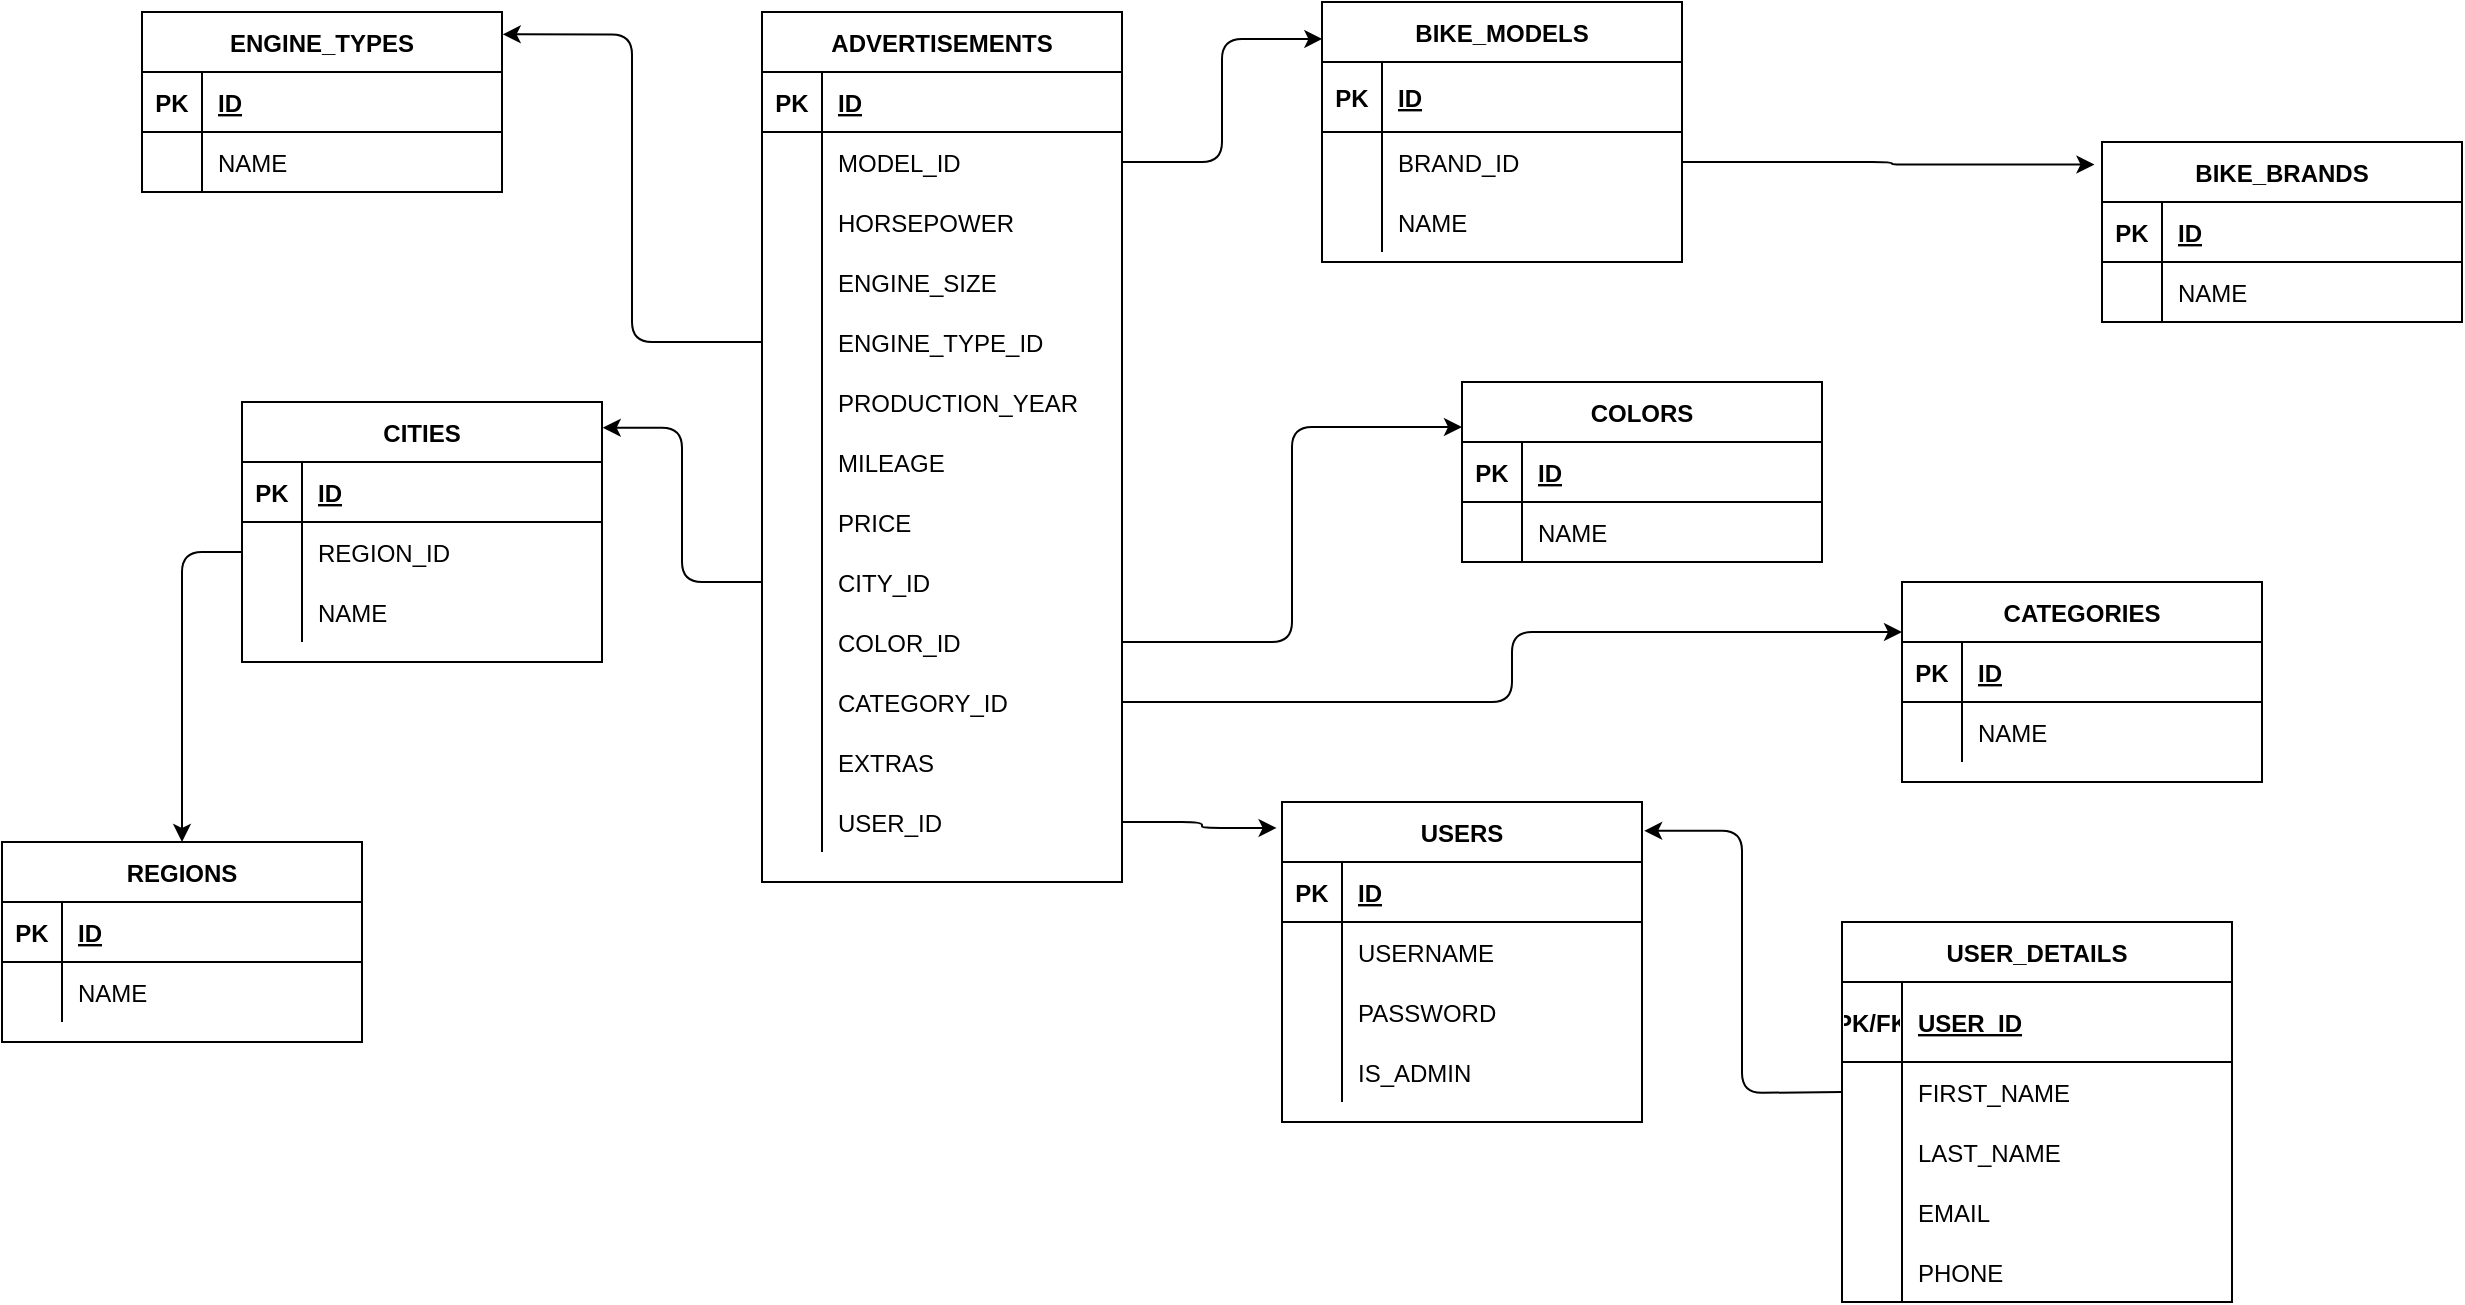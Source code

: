 <mxfile version="14.4.9" type="device"><diagram id="R2lEEEUBdFMjLlhIrx00" name="Page-1"><mxGraphModel dx="1730" dy="818" grid="1" gridSize="10" guides="1" tooltips="1" connect="1" arrows="1" fold="1" page="1" pageScale="1" pageWidth="3300" pageHeight="4681" math="0" shadow="0" extFonts="Permanent Marker^https://fonts.googleapis.com/css?family=Permanent+Marker"><root><mxCell id="0"/><mxCell id="1" parent="0"/><mxCell id="tnwWANoNceY99Hcf-Jif-1" value="USER_DETAILS" style="shape=table;startSize=30;container=1;collapsible=1;childLayout=tableLayout;fixedRows=1;rowLines=0;fontStyle=1;align=center;resizeLast=1;" vertex="1" parent="1"><mxGeometry x="1330" y="580" width="195" height="190" as="geometry"><mxRectangle x="310" y="150" width="70" height="30" as="alternateBounds"/></mxGeometry></mxCell><mxCell id="tnwWANoNceY99Hcf-Jif-2" value="" style="shape=partialRectangle;collapsible=0;dropTarget=0;pointerEvents=0;fillColor=none;top=0;left=0;bottom=1;right=0;points=[[0,0.5],[1,0.5]];portConstraint=eastwest;" vertex="1" parent="tnwWANoNceY99Hcf-Jif-1"><mxGeometry y="30" width="195" height="40" as="geometry"/></mxCell><mxCell id="tnwWANoNceY99Hcf-Jif-3" value="PK/FK" style="shape=partialRectangle;connectable=0;fillColor=none;top=0;left=0;bottom=0;right=0;fontStyle=1;overflow=hidden;" vertex="1" parent="tnwWANoNceY99Hcf-Jif-2"><mxGeometry width="30" height="40" as="geometry"/></mxCell><mxCell id="tnwWANoNceY99Hcf-Jif-4" value="USER_ID" style="shape=partialRectangle;connectable=0;fillColor=none;top=0;left=0;bottom=0;right=0;align=left;spacingLeft=6;fontStyle=5;overflow=hidden;" vertex="1" parent="tnwWANoNceY99Hcf-Jif-2"><mxGeometry x="30" width="165" height="40" as="geometry"/></mxCell><mxCell id="tnwWANoNceY99Hcf-Jif-27" value="" style="shape=partialRectangle;collapsible=0;dropTarget=0;pointerEvents=0;fillColor=none;top=0;left=0;bottom=0;right=0;points=[[0,0.5],[1,0.5]];portConstraint=eastwest;" vertex="1" parent="tnwWANoNceY99Hcf-Jif-1"><mxGeometry y="70" width="195" height="30" as="geometry"/></mxCell><mxCell id="tnwWANoNceY99Hcf-Jif-28" value="" style="shape=partialRectangle;connectable=0;fillColor=none;top=0;left=0;bottom=0;right=0;editable=1;overflow=hidden;" vertex="1" parent="tnwWANoNceY99Hcf-Jif-27"><mxGeometry width="30" height="30" as="geometry"/></mxCell><mxCell id="tnwWANoNceY99Hcf-Jif-29" value="FIRST_NAME" style="shape=partialRectangle;connectable=0;fillColor=none;top=0;left=0;bottom=0;right=0;align=left;spacingLeft=6;overflow=hidden;" vertex="1" parent="tnwWANoNceY99Hcf-Jif-27"><mxGeometry x="30" width="165" height="30" as="geometry"/></mxCell><mxCell id="tnwWANoNceY99Hcf-Jif-11" value="" style="shape=partialRectangle;collapsible=0;dropTarget=0;pointerEvents=0;fillColor=none;top=0;left=0;bottom=0;right=0;points=[[0,0.5],[1,0.5]];portConstraint=eastwest;" vertex="1" parent="tnwWANoNceY99Hcf-Jif-1"><mxGeometry y="100" width="195" height="30" as="geometry"/></mxCell><mxCell id="tnwWANoNceY99Hcf-Jif-12" value="" style="shape=partialRectangle;connectable=0;fillColor=none;top=0;left=0;bottom=0;right=0;editable=1;overflow=hidden;" vertex="1" parent="tnwWANoNceY99Hcf-Jif-11"><mxGeometry width="30" height="30" as="geometry"/></mxCell><mxCell id="tnwWANoNceY99Hcf-Jif-13" value="LAST_NAME" style="shape=partialRectangle;connectable=0;fillColor=none;top=0;left=0;bottom=0;right=0;align=left;spacingLeft=6;overflow=hidden;" vertex="1" parent="tnwWANoNceY99Hcf-Jif-11"><mxGeometry x="30" width="165" height="30" as="geometry"/></mxCell><mxCell id="tnwWANoNceY99Hcf-Jif-177" value="" style="shape=partialRectangle;collapsible=0;dropTarget=0;pointerEvents=0;fillColor=none;top=0;left=0;bottom=0;right=0;points=[[0,0.5],[1,0.5]];portConstraint=eastwest;" vertex="1" parent="tnwWANoNceY99Hcf-Jif-1"><mxGeometry y="130" width="195" height="30" as="geometry"/></mxCell><mxCell id="tnwWANoNceY99Hcf-Jif-178" value="" style="shape=partialRectangle;connectable=0;fillColor=none;top=0;left=0;bottom=0;right=0;editable=1;overflow=hidden;" vertex="1" parent="tnwWANoNceY99Hcf-Jif-177"><mxGeometry width="30" height="30" as="geometry"/></mxCell><mxCell id="tnwWANoNceY99Hcf-Jif-179" value="EMAIL" style="shape=partialRectangle;connectable=0;fillColor=none;top=0;left=0;bottom=0;right=0;align=left;spacingLeft=6;overflow=hidden;" vertex="1" parent="tnwWANoNceY99Hcf-Jif-177"><mxGeometry x="30" width="165" height="30" as="geometry"/></mxCell><mxCell id="tnwWANoNceY99Hcf-Jif-33" value="" style="shape=partialRectangle;collapsible=0;dropTarget=0;pointerEvents=0;fillColor=none;top=0;left=0;bottom=0;right=0;points=[[0,0.5],[1,0.5]];portConstraint=eastwest;" vertex="1" parent="tnwWANoNceY99Hcf-Jif-1"><mxGeometry y="160" width="195" height="30" as="geometry"/></mxCell><mxCell id="tnwWANoNceY99Hcf-Jif-34" value="" style="shape=partialRectangle;connectable=0;fillColor=none;top=0;left=0;bottom=0;right=0;editable=1;overflow=hidden;" vertex="1" parent="tnwWANoNceY99Hcf-Jif-33"><mxGeometry width="30" height="30" as="geometry"/></mxCell><mxCell id="tnwWANoNceY99Hcf-Jif-35" value="PHONE" style="shape=partialRectangle;connectable=0;fillColor=none;top=0;left=0;bottom=0;right=0;align=left;spacingLeft=6;overflow=hidden;" vertex="1" parent="tnwWANoNceY99Hcf-Jif-33"><mxGeometry x="30" width="165" height="30" as="geometry"/></mxCell><mxCell id="tnwWANoNceY99Hcf-Jif-38" value="ADVERTISEMENTS" style="shape=table;startSize=30;container=1;collapsible=1;childLayout=tableLayout;fixedRows=1;rowLines=0;fontStyle=1;align=center;resizeLast=1;" vertex="1" parent="1"><mxGeometry x="790" y="125" width="180" height="435" as="geometry"/></mxCell><mxCell id="tnwWANoNceY99Hcf-Jif-39" value="" style="shape=partialRectangle;collapsible=0;dropTarget=0;pointerEvents=0;fillColor=none;top=0;left=0;bottom=1;right=0;points=[[0,0.5],[1,0.5]];portConstraint=eastwest;" vertex="1" parent="tnwWANoNceY99Hcf-Jif-38"><mxGeometry y="30" width="180" height="30" as="geometry"/></mxCell><mxCell id="tnwWANoNceY99Hcf-Jif-40" value="PK" style="shape=partialRectangle;connectable=0;fillColor=none;top=0;left=0;bottom=0;right=0;fontStyle=1;overflow=hidden;" vertex="1" parent="tnwWANoNceY99Hcf-Jif-39"><mxGeometry width="30" height="30" as="geometry"/></mxCell><mxCell id="tnwWANoNceY99Hcf-Jif-41" value="ID" style="shape=partialRectangle;connectable=0;fillColor=none;top=0;left=0;bottom=0;right=0;align=left;spacingLeft=6;fontStyle=5;overflow=hidden;" vertex="1" parent="tnwWANoNceY99Hcf-Jif-39"><mxGeometry x="30" width="150" height="30" as="geometry"/></mxCell><mxCell id="tnwWANoNceY99Hcf-Jif-42" value="" style="shape=partialRectangle;collapsible=0;dropTarget=0;pointerEvents=0;fillColor=none;top=0;left=0;bottom=0;right=0;points=[[0,0.5],[1,0.5]];portConstraint=eastwest;" vertex="1" parent="tnwWANoNceY99Hcf-Jif-38"><mxGeometry y="60" width="180" height="30" as="geometry"/></mxCell><mxCell id="tnwWANoNceY99Hcf-Jif-43" value="" style="shape=partialRectangle;connectable=0;fillColor=none;top=0;left=0;bottom=0;right=0;editable=1;overflow=hidden;" vertex="1" parent="tnwWANoNceY99Hcf-Jif-42"><mxGeometry width="30" height="30" as="geometry"/></mxCell><mxCell id="tnwWANoNceY99Hcf-Jif-44" value="MODEL_ID" style="shape=partialRectangle;connectable=0;fillColor=none;top=0;left=0;bottom=0;right=0;align=left;spacingLeft=6;overflow=hidden;" vertex="1" parent="tnwWANoNceY99Hcf-Jif-42"><mxGeometry x="30" width="150" height="30" as="geometry"/></mxCell><mxCell id="tnwWANoNceY99Hcf-Jif-45" value="" style="shape=partialRectangle;collapsible=0;dropTarget=0;pointerEvents=0;fillColor=none;top=0;left=0;bottom=0;right=0;points=[[0,0.5],[1,0.5]];portConstraint=eastwest;" vertex="1" parent="tnwWANoNceY99Hcf-Jif-38"><mxGeometry y="90" width="180" height="30" as="geometry"/></mxCell><mxCell id="tnwWANoNceY99Hcf-Jif-46" value="" style="shape=partialRectangle;connectable=0;fillColor=none;top=0;left=0;bottom=0;right=0;editable=1;overflow=hidden;" vertex="1" parent="tnwWANoNceY99Hcf-Jif-45"><mxGeometry width="30" height="30" as="geometry"/></mxCell><mxCell id="tnwWANoNceY99Hcf-Jif-47" value="HORSEPOWER" style="shape=partialRectangle;connectable=0;fillColor=none;top=0;left=0;bottom=0;right=0;align=left;spacingLeft=6;overflow=hidden;" vertex="1" parent="tnwWANoNceY99Hcf-Jif-45"><mxGeometry x="30" width="150" height="30" as="geometry"/></mxCell><mxCell id="tnwWANoNceY99Hcf-Jif-93" value="" style="shape=partialRectangle;collapsible=0;dropTarget=0;pointerEvents=0;fillColor=none;top=0;left=0;bottom=0;right=0;points=[[0,0.5],[1,0.5]];portConstraint=eastwest;" vertex="1" parent="tnwWANoNceY99Hcf-Jif-38"><mxGeometry y="120" width="180" height="30" as="geometry"/></mxCell><mxCell id="tnwWANoNceY99Hcf-Jif-94" value="" style="shape=partialRectangle;connectable=0;fillColor=none;top=0;left=0;bottom=0;right=0;editable=1;overflow=hidden;" vertex="1" parent="tnwWANoNceY99Hcf-Jif-93"><mxGeometry width="30" height="30" as="geometry"/></mxCell><mxCell id="tnwWANoNceY99Hcf-Jif-95" value="ENGINE_SIZE" style="shape=partialRectangle;connectable=0;fillColor=none;top=0;left=0;bottom=0;right=0;align=left;spacingLeft=6;overflow=hidden;" vertex="1" parent="tnwWANoNceY99Hcf-Jif-93"><mxGeometry x="30" width="150" height="30" as="geometry"/></mxCell><mxCell id="tnwWANoNceY99Hcf-Jif-96" value="" style="shape=partialRectangle;collapsible=0;dropTarget=0;pointerEvents=0;fillColor=none;top=0;left=0;bottom=0;right=0;points=[[0,0.5],[1,0.5]];portConstraint=eastwest;" vertex="1" parent="tnwWANoNceY99Hcf-Jif-38"><mxGeometry y="150" width="180" height="30" as="geometry"/></mxCell><mxCell id="tnwWANoNceY99Hcf-Jif-97" value="" style="shape=partialRectangle;connectable=0;fillColor=none;top=0;left=0;bottom=0;right=0;editable=1;overflow=hidden;" vertex="1" parent="tnwWANoNceY99Hcf-Jif-96"><mxGeometry width="30" height="30" as="geometry"/></mxCell><mxCell id="tnwWANoNceY99Hcf-Jif-98" value="ENGINE_TYPE_ID" style="shape=partialRectangle;connectable=0;fillColor=none;top=0;left=0;bottom=0;right=0;align=left;spacingLeft=6;overflow=hidden;" vertex="1" parent="tnwWANoNceY99Hcf-Jif-96"><mxGeometry x="30" width="150" height="30" as="geometry"/></mxCell><mxCell id="tnwWANoNceY99Hcf-Jif-99" value="" style="shape=partialRectangle;collapsible=0;dropTarget=0;pointerEvents=0;fillColor=none;top=0;left=0;bottom=0;right=0;points=[[0,0.5],[1,0.5]];portConstraint=eastwest;" vertex="1" parent="tnwWANoNceY99Hcf-Jif-38"><mxGeometry y="180" width="180" height="30" as="geometry"/></mxCell><mxCell id="tnwWANoNceY99Hcf-Jif-100" value="" style="shape=partialRectangle;connectable=0;fillColor=none;top=0;left=0;bottom=0;right=0;editable=1;overflow=hidden;" vertex="1" parent="tnwWANoNceY99Hcf-Jif-99"><mxGeometry width="30" height="30" as="geometry"/></mxCell><mxCell id="tnwWANoNceY99Hcf-Jif-101" value="PRODUCTION_YEAR" style="shape=partialRectangle;connectable=0;fillColor=none;top=0;left=0;bottom=0;right=0;align=left;spacingLeft=6;overflow=hidden;" vertex="1" parent="tnwWANoNceY99Hcf-Jif-99"><mxGeometry x="30" width="150" height="30" as="geometry"/></mxCell><mxCell id="tnwWANoNceY99Hcf-Jif-102" value="" style="shape=partialRectangle;collapsible=0;dropTarget=0;pointerEvents=0;fillColor=none;top=0;left=0;bottom=0;right=0;points=[[0,0.5],[1,0.5]];portConstraint=eastwest;" vertex="1" parent="tnwWANoNceY99Hcf-Jif-38"><mxGeometry y="210" width="180" height="30" as="geometry"/></mxCell><mxCell id="tnwWANoNceY99Hcf-Jif-103" value="" style="shape=partialRectangle;connectable=0;fillColor=none;top=0;left=0;bottom=0;right=0;editable=1;overflow=hidden;" vertex="1" parent="tnwWANoNceY99Hcf-Jif-102"><mxGeometry width="30" height="30" as="geometry"/></mxCell><mxCell id="tnwWANoNceY99Hcf-Jif-104" value="MILEAGE" style="shape=partialRectangle;connectable=0;fillColor=none;top=0;left=0;bottom=0;right=0;align=left;spacingLeft=6;overflow=hidden;" vertex="1" parent="tnwWANoNceY99Hcf-Jif-102"><mxGeometry x="30" width="150" height="30" as="geometry"/></mxCell><mxCell id="tnwWANoNceY99Hcf-Jif-105" value="" style="shape=partialRectangle;collapsible=0;dropTarget=0;pointerEvents=0;fillColor=none;top=0;left=0;bottom=0;right=0;points=[[0,0.5],[1,0.5]];portConstraint=eastwest;" vertex="1" parent="tnwWANoNceY99Hcf-Jif-38"><mxGeometry y="240" width="180" height="30" as="geometry"/></mxCell><mxCell id="tnwWANoNceY99Hcf-Jif-106" value="" style="shape=partialRectangle;connectable=0;fillColor=none;top=0;left=0;bottom=0;right=0;editable=1;overflow=hidden;" vertex="1" parent="tnwWANoNceY99Hcf-Jif-105"><mxGeometry width="30" height="30" as="geometry"/></mxCell><mxCell id="tnwWANoNceY99Hcf-Jif-107" value="PRICE" style="shape=partialRectangle;connectable=0;fillColor=none;top=0;left=0;bottom=0;right=0;align=left;spacingLeft=6;overflow=hidden;" vertex="1" parent="tnwWANoNceY99Hcf-Jif-105"><mxGeometry x="30" width="150" height="30" as="geometry"/></mxCell><mxCell id="tnwWANoNceY99Hcf-Jif-48" value="" style="shape=partialRectangle;collapsible=0;dropTarget=0;pointerEvents=0;fillColor=none;top=0;left=0;bottom=0;right=0;points=[[0,0.5],[1,0.5]];portConstraint=eastwest;" vertex="1" parent="tnwWANoNceY99Hcf-Jif-38"><mxGeometry y="270" width="180" height="30" as="geometry"/></mxCell><mxCell id="tnwWANoNceY99Hcf-Jif-49" value="" style="shape=partialRectangle;connectable=0;fillColor=none;top=0;left=0;bottom=0;right=0;editable=1;overflow=hidden;" vertex="1" parent="tnwWANoNceY99Hcf-Jif-48"><mxGeometry width="30" height="30" as="geometry"/></mxCell><mxCell id="tnwWANoNceY99Hcf-Jif-50" value="CITY_ID" style="shape=partialRectangle;connectable=0;fillColor=none;top=0;left=0;bottom=0;right=0;align=left;spacingLeft=6;overflow=hidden;" vertex="1" parent="tnwWANoNceY99Hcf-Jif-48"><mxGeometry x="30" width="150" height="30" as="geometry"/></mxCell><mxCell id="tnwWANoNceY99Hcf-Jif-135" value="" style="shape=partialRectangle;collapsible=0;dropTarget=0;pointerEvents=0;fillColor=none;top=0;left=0;bottom=0;right=0;points=[[0,0.5],[1,0.5]];portConstraint=eastwest;" vertex="1" parent="tnwWANoNceY99Hcf-Jif-38"><mxGeometry y="300" width="180" height="30" as="geometry"/></mxCell><mxCell id="tnwWANoNceY99Hcf-Jif-136" value="" style="shape=partialRectangle;connectable=0;fillColor=none;top=0;left=0;bottom=0;right=0;editable=1;overflow=hidden;" vertex="1" parent="tnwWANoNceY99Hcf-Jif-135"><mxGeometry width="30" height="30" as="geometry"/></mxCell><mxCell id="tnwWANoNceY99Hcf-Jif-137" value="COLOR_ID" style="shape=partialRectangle;connectable=0;fillColor=none;top=0;left=0;bottom=0;right=0;align=left;spacingLeft=6;overflow=hidden;" vertex="1" parent="tnwWANoNceY99Hcf-Jif-135"><mxGeometry x="30" width="150" height="30" as="geometry"/></mxCell><mxCell id="tnwWANoNceY99Hcf-Jif-143" value="" style="shape=partialRectangle;collapsible=0;dropTarget=0;pointerEvents=0;fillColor=none;top=0;left=0;bottom=0;right=0;points=[[0,0.5],[1,0.5]];portConstraint=eastwest;" vertex="1" parent="tnwWANoNceY99Hcf-Jif-38"><mxGeometry y="330" width="180" height="30" as="geometry"/></mxCell><mxCell id="tnwWANoNceY99Hcf-Jif-144" value="" style="shape=partialRectangle;connectable=0;fillColor=none;top=0;left=0;bottom=0;right=0;editable=1;overflow=hidden;" vertex="1" parent="tnwWANoNceY99Hcf-Jif-143"><mxGeometry width="30" height="30" as="geometry"/></mxCell><mxCell id="tnwWANoNceY99Hcf-Jif-145" value="CATEGORY_ID" style="shape=partialRectangle;connectable=0;fillColor=none;top=0;left=0;bottom=0;right=0;align=left;spacingLeft=6;overflow=hidden;" vertex="1" parent="tnwWANoNceY99Hcf-Jif-143"><mxGeometry x="30" width="150" height="30" as="geometry"/></mxCell><mxCell id="tnwWANoNceY99Hcf-Jif-165" value="" style="shape=partialRectangle;collapsible=0;dropTarget=0;pointerEvents=0;fillColor=none;top=0;left=0;bottom=0;right=0;points=[[0,0.5],[1,0.5]];portConstraint=eastwest;" vertex="1" parent="tnwWANoNceY99Hcf-Jif-38"><mxGeometry y="360" width="180" height="30" as="geometry"/></mxCell><mxCell id="tnwWANoNceY99Hcf-Jif-166" value="" style="shape=partialRectangle;connectable=0;fillColor=none;top=0;left=0;bottom=0;right=0;editable=1;overflow=hidden;" vertex="1" parent="tnwWANoNceY99Hcf-Jif-165"><mxGeometry width="30" height="30" as="geometry"/></mxCell><mxCell id="tnwWANoNceY99Hcf-Jif-167" value="EXTRAS" style="shape=partialRectangle;connectable=0;fillColor=none;top=0;left=0;bottom=0;right=0;align=left;spacingLeft=6;overflow=hidden;" vertex="1" parent="tnwWANoNceY99Hcf-Jif-165"><mxGeometry x="30" width="150" height="30" as="geometry"/></mxCell><mxCell id="tnwWANoNceY99Hcf-Jif-180" value="" style="shape=partialRectangle;collapsible=0;dropTarget=0;pointerEvents=0;fillColor=none;top=0;left=0;bottom=0;right=0;points=[[0,0.5],[1,0.5]];portConstraint=eastwest;" vertex="1" parent="tnwWANoNceY99Hcf-Jif-38"><mxGeometry y="390" width="180" height="30" as="geometry"/></mxCell><mxCell id="tnwWANoNceY99Hcf-Jif-181" value="" style="shape=partialRectangle;connectable=0;fillColor=none;top=0;left=0;bottom=0;right=0;editable=1;overflow=hidden;" vertex="1" parent="tnwWANoNceY99Hcf-Jif-180"><mxGeometry width="30" height="30" as="geometry"/></mxCell><mxCell id="tnwWANoNceY99Hcf-Jif-182" value="USER_ID" style="shape=partialRectangle;connectable=0;fillColor=none;top=0;left=0;bottom=0;right=0;align=left;spacingLeft=6;overflow=hidden;" vertex="1" parent="tnwWANoNceY99Hcf-Jif-180"><mxGeometry x="30" width="150" height="30" as="geometry"/></mxCell><mxCell id="tnwWANoNceY99Hcf-Jif-51" value="BIKE_BRANDS" style="shape=table;startSize=30;container=1;collapsible=1;childLayout=tableLayout;fixedRows=1;rowLines=0;fontStyle=1;align=center;resizeLast=1;" vertex="1" parent="1"><mxGeometry x="1460" y="190" width="180" height="90" as="geometry"/></mxCell><mxCell id="tnwWANoNceY99Hcf-Jif-52" value="" style="shape=partialRectangle;collapsible=0;dropTarget=0;pointerEvents=0;fillColor=none;top=0;left=0;bottom=1;right=0;points=[[0,0.5],[1,0.5]];portConstraint=eastwest;" vertex="1" parent="tnwWANoNceY99Hcf-Jif-51"><mxGeometry y="30" width="180" height="30" as="geometry"/></mxCell><mxCell id="tnwWANoNceY99Hcf-Jif-53" value="PK" style="shape=partialRectangle;connectable=0;fillColor=none;top=0;left=0;bottom=0;right=0;fontStyle=1;overflow=hidden;" vertex="1" parent="tnwWANoNceY99Hcf-Jif-52"><mxGeometry width="30" height="30" as="geometry"/></mxCell><mxCell id="tnwWANoNceY99Hcf-Jif-54" value="ID" style="shape=partialRectangle;connectable=0;fillColor=none;top=0;left=0;bottom=0;right=0;align=left;spacingLeft=6;fontStyle=5;overflow=hidden;" vertex="1" parent="tnwWANoNceY99Hcf-Jif-52"><mxGeometry x="30" width="150" height="30" as="geometry"/></mxCell><mxCell id="tnwWANoNceY99Hcf-Jif-55" value="" style="shape=partialRectangle;collapsible=0;dropTarget=0;pointerEvents=0;fillColor=none;top=0;left=0;bottom=0;right=0;points=[[0,0.5],[1,0.5]];portConstraint=eastwest;" vertex="1" parent="tnwWANoNceY99Hcf-Jif-51"><mxGeometry y="60" width="180" height="30" as="geometry"/></mxCell><mxCell id="tnwWANoNceY99Hcf-Jif-56" value="" style="shape=partialRectangle;connectable=0;fillColor=none;top=0;left=0;bottom=0;right=0;editable=1;overflow=hidden;" vertex="1" parent="tnwWANoNceY99Hcf-Jif-55"><mxGeometry width="30" height="30" as="geometry"/></mxCell><mxCell id="tnwWANoNceY99Hcf-Jif-57" value="NAME" style="shape=partialRectangle;connectable=0;fillColor=none;top=0;left=0;bottom=0;right=0;align=left;spacingLeft=6;overflow=hidden;" vertex="1" parent="tnwWANoNceY99Hcf-Jif-55"><mxGeometry x="30" width="150" height="30" as="geometry"/></mxCell><mxCell id="tnwWANoNceY99Hcf-Jif-64" value="BIKE_MODELS" style="shape=table;startSize=30;container=1;collapsible=1;childLayout=tableLayout;fixedRows=1;rowLines=0;fontStyle=1;align=center;resizeLast=1;" vertex="1" parent="1"><mxGeometry x="1070" y="120" width="180" height="130" as="geometry"/></mxCell><mxCell id="tnwWANoNceY99Hcf-Jif-65" value="" style="shape=partialRectangle;collapsible=0;dropTarget=0;pointerEvents=0;fillColor=none;top=0;left=0;bottom=1;right=0;points=[[0,0.5],[1,0.5]];portConstraint=eastwest;" vertex="1" parent="tnwWANoNceY99Hcf-Jif-64"><mxGeometry y="30" width="180" height="35" as="geometry"/></mxCell><mxCell id="tnwWANoNceY99Hcf-Jif-66" value="PK" style="shape=partialRectangle;connectable=0;fillColor=none;top=0;left=0;bottom=0;right=0;fontStyle=1;overflow=hidden;" vertex="1" parent="tnwWANoNceY99Hcf-Jif-65"><mxGeometry width="30" height="35" as="geometry"/></mxCell><mxCell id="tnwWANoNceY99Hcf-Jif-67" value="ID" style="shape=partialRectangle;connectable=0;fillColor=none;top=0;left=0;bottom=0;right=0;align=left;spacingLeft=6;fontStyle=5;overflow=hidden;" vertex="1" parent="tnwWANoNceY99Hcf-Jif-65"><mxGeometry x="30" width="150" height="35" as="geometry"/></mxCell><mxCell id="tnwWANoNceY99Hcf-Jif-68" value="" style="shape=partialRectangle;collapsible=0;dropTarget=0;pointerEvents=0;fillColor=none;top=0;left=0;bottom=0;right=0;points=[[0,0.5],[1,0.5]];portConstraint=eastwest;" vertex="1" parent="tnwWANoNceY99Hcf-Jif-64"><mxGeometry y="65" width="180" height="30" as="geometry"/></mxCell><mxCell id="tnwWANoNceY99Hcf-Jif-69" value="" style="shape=partialRectangle;connectable=0;fillColor=none;top=0;left=0;bottom=0;right=0;editable=1;overflow=hidden;" vertex="1" parent="tnwWANoNceY99Hcf-Jif-68"><mxGeometry width="30" height="30" as="geometry"/></mxCell><mxCell id="tnwWANoNceY99Hcf-Jif-70" value="BRAND_ID" style="shape=partialRectangle;connectable=0;fillColor=none;top=0;left=0;bottom=0;right=0;align=left;spacingLeft=6;overflow=hidden;" vertex="1" parent="tnwWANoNceY99Hcf-Jif-68"><mxGeometry x="30" width="150" height="30" as="geometry"/></mxCell><mxCell id="tnwWANoNceY99Hcf-Jif-146" value="" style="shape=partialRectangle;collapsible=0;dropTarget=0;pointerEvents=0;fillColor=none;top=0;left=0;bottom=0;right=0;points=[[0,0.5],[1,0.5]];portConstraint=eastwest;" vertex="1" parent="tnwWANoNceY99Hcf-Jif-64"><mxGeometry y="95" width="180" height="30" as="geometry"/></mxCell><mxCell id="tnwWANoNceY99Hcf-Jif-147" value="" style="shape=partialRectangle;connectable=0;fillColor=none;top=0;left=0;bottom=0;right=0;editable=1;overflow=hidden;" vertex="1" parent="tnwWANoNceY99Hcf-Jif-146"><mxGeometry width="30" height="30" as="geometry"/></mxCell><mxCell id="tnwWANoNceY99Hcf-Jif-148" value="NAME" style="shape=partialRectangle;connectable=0;fillColor=none;top=0;left=0;bottom=0;right=0;align=left;spacingLeft=6;overflow=hidden;" vertex="1" parent="tnwWANoNceY99Hcf-Jif-146"><mxGeometry x="30" width="150" height="30" as="geometry"/></mxCell><mxCell id="tnwWANoNceY99Hcf-Jif-77" style="edgeStyle=orthogonalEdgeStyle;orthogonalLoop=1;jettySize=auto;html=1;rounded=1;entryX=-0.021;entryY=0.125;entryDx=0;entryDy=0;entryPerimeter=0;" edge="1" parent="1" source="tnwWANoNceY99Hcf-Jif-68" target="tnwWANoNceY99Hcf-Jif-51"><mxGeometry relative="1" as="geometry"><mxPoint x="1140" y="120" as="targetPoint"/></mxGeometry></mxCell><mxCell id="tnwWANoNceY99Hcf-Jif-79" value="ENGINE_TYPES" style="shape=table;startSize=30;container=1;collapsible=1;childLayout=tableLayout;fixedRows=1;rowLines=0;fontStyle=1;align=center;resizeLast=1;" vertex="1" parent="1"><mxGeometry x="480" y="125" width="180" height="90" as="geometry"/></mxCell><mxCell id="tnwWANoNceY99Hcf-Jif-80" value="" style="shape=partialRectangle;collapsible=0;dropTarget=0;pointerEvents=0;fillColor=none;top=0;left=0;bottom=1;right=0;points=[[0,0.5],[1,0.5]];portConstraint=eastwest;" vertex="1" parent="tnwWANoNceY99Hcf-Jif-79"><mxGeometry y="30" width="180" height="30" as="geometry"/></mxCell><mxCell id="tnwWANoNceY99Hcf-Jif-81" value="PK" style="shape=partialRectangle;connectable=0;fillColor=none;top=0;left=0;bottom=0;right=0;fontStyle=1;overflow=hidden;" vertex="1" parent="tnwWANoNceY99Hcf-Jif-80"><mxGeometry width="30" height="30" as="geometry"/></mxCell><mxCell id="tnwWANoNceY99Hcf-Jif-82" value="ID" style="shape=partialRectangle;connectable=0;fillColor=none;top=0;left=0;bottom=0;right=0;align=left;spacingLeft=6;fontStyle=5;overflow=hidden;" vertex="1" parent="tnwWANoNceY99Hcf-Jif-80"><mxGeometry x="30" width="150" height="30" as="geometry"/></mxCell><mxCell id="tnwWANoNceY99Hcf-Jif-83" value="" style="shape=partialRectangle;collapsible=0;dropTarget=0;pointerEvents=0;fillColor=none;top=0;left=0;bottom=0;right=0;points=[[0,0.5],[1,0.5]];portConstraint=eastwest;" vertex="1" parent="tnwWANoNceY99Hcf-Jif-79"><mxGeometry y="60" width="180" height="30" as="geometry"/></mxCell><mxCell id="tnwWANoNceY99Hcf-Jif-84" value="" style="shape=partialRectangle;connectable=0;fillColor=none;top=0;left=0;bottom=0;right=0;editable=1;overflow=hidden;" vertex="1" parent="tnwWANoNceY99Hcf-Jif-83"><mxGeometry width="30" height="30" as="geometry"/></mxCell><mxCell id="tnwWANoNceY99Hcf-Jif-85" value="NAME" style="shape=partialRectangle;connectable=0;fillColor=none;top=0;left=0;bottom=0;right=0;align=left;spacingLeft=6;overflow=hidden;" vertex="1" parent="tnwWANoNceY99Hcf-Jif-83"><mxGeometry x="30" width="150" height="30" as="geometry"/></mxCell><mxCell id="tnwWANoNceY99Hcf-Jif-92" style="edgeStyle=orthogonalEdgeStyle;rounded=1;orthogonalLoop=1;jettySize=auto;html=1;entryX=0.001;entryY=0.142;entryDx=0;entryDy=0;entryPerimeter=0;" edge="1" parent="1" source="tnwWANoNceY99Hcf-Jif-42" target="tnwWANoNceY99Hcf-Jif-64"><mxGeometry relative="1" as="geometry"/></mxCell><mxCell id="tnwWANoNceY99Hcf-Jif-108" value="REGIONS" style="shape=table;startSize=30;container=1;collapsible=1;childLayout=tableLayout;fixedRows=1;rowLines=0;fontStyle=1;align=center;resizeLast=1;" vertex="1" parent="1"><mxGeometry x="410" y="540" width="180" height="100" as="geometry"/></mxCell><mxCell id="tnwWANoNceY99Hcf-Jif-109" value="" style="shape=partialRectangle;collapsible=0;dropTarget=0;pointerEvents=0;fillColor=none;top=0;left=0;bottom=1;right=0;points=[[0,0.5],[1,0.5]];portConstraint=eastwest;" vertex="1" parent="tnwWANoNceY99Hcf-Jif-108"><mxGeometry y="30" width="180" height="30" as="geometry"/></mxCell><mxCell id="tnwWANoNceY99Hcf-Jif-110" value="PK" style="shape=partialRectangle;connectable=0;fillColor=none;top=0;left=0;bottom=0;right=0;fontStyle=1;overflow=hidden;" vertex="1" parent="tnwWANoNceY99Hcf-Jif-109"><mxGeometry width="30" height="30" as="geometry"/></mxCell><mxCell id="tnwWANoNceY99Hcf-Jif-111" value="ID" style="shape=partialRectangle;connectable=0;fillColor=none;top=0;left=0;bottom=0;right=0;align=left;spacingLeft=6;fontStyle=5;overflow=hidden;" vertex="1" parent="tnwWANoNceY99Hcf-Jif-109"><mxGeometry x="30" width="150" height="30" as="geometry"/></mxCell><mxCell id="tnwWANoNceY99Hcf-Jif-112" value="" style="shape=partialRectangle;collapsible=0;dropTarget=0;pointerEvents=0;fillColor=none;top=0;left=0;bottom=0;right=0;points=[[0,0.5],[1,0.5]];portConstraint=eastwest;" vertex="1" parent="tnwWANoNceY99Hcf-Jif-108"><mxGeometry y="60" width="180" height="30" as="geometry"/></mxCell><mxCell id="tnwWANoNceY99Hcf-Jif-113" value="" style="shape=partialRectangle;connectable=0;fillColor=none;top=0;left=0;bottom=0;right=0;editable=1;overflow=hidden;" vertex="1" parent="tnwWANoNceY99Hcf-Jif-112"><mxGeometry width="30" height="30" as="geometry"/></mxCell><mxCell id="tnwWANoNceY99Hcf-Jif-114" value="NAME" style="shape=partialRectangle;connectable=0;fillColor=none;top=0;left=0;bottom=0;right=0;align=left;spacingLeft=6;overflow=hidden;" vertex="1" parent="tnwWANoNceY99Hcf-Jif-112"><mxGeometry x="30" width="150" height="30" as="geometry"/></mxCell><mxCell id="tnwWANoNceY99Hcf-Jif-121" value="CITIES" style="shape=table;startSize=30;container=1;collapsible=1;childLayout=tableLayout;fixedRows=1;rowLines=0;fontStyle=1;align=center;resizeLast=1;" vertex="1" parent="1"><mxGeometry x="530" y="320" width="180" height="130" as="geometry"/></mxCell><mxCell id="tnwWANoNceY99Hcf-Jif-122" value="" style="shape=partialRectangle;collapsible=0;dropTarget=0;pointerEvents=0;fillColor=none;top=0;left=0;bottom=1;right=0;points=[[0,0.5],[1,0.5]];portConstraint=eastwest;" vertex="1" parent="tnwWANoNceY99Hcf-Jif-121"><mxGeometry y="30" width="180" height="30" as="geometry"/></mxCell><mxCell id="tnwWANoNceY99Hcf-Jif-123" value="PK" style="shape=partialRectangle;connectable=0;fillColor=none;top=0;left=0;bottom=0;right=0;fontStyle=1;overflow=hidden;" vertex="1" parent="tnwWANoNceY99Hcf-Jif-122"><mxGeometry width="30" height="30" as="geometry"/></mxCell><mxCell id="tnwWANoNceY99Hcf-Jif-124" value="ID" style="shape=partialRectangle;connectable=0;fillColor=none;top=0;left=0;bottom=0;right=0;align=left;spacingLeft=6;fontStyle=5;overflow=hidden;" vertex="1" parent="tnwWANoNceY99Hcf-Jif-122"><mxGeometry x="30" width="150" height="30" as="geometry"/></mxCell><mxCell id="tnwWANoNceY99Hcf-Jif-125" value="" style="shape=partialRectangle;collapsible=0;dropTarget=0;pointerEvents=0;fillColor=none;top=0;left=0;bottom=0;right=0;points=[[0,0.5],[1,0.5]];portConstraint=eastwest;" vertex="1" parent="tnwWANoNceY99Hcf-Jif-121"><mxGeometry y="60" width="180" height="30" as="geometry"/></mxCell><mxCell id="tnwWANoNceY99Hcf-Jif-126" value="" style="shape=partialRectangle;connectable=0;fillColor=none;top=0;left=0;bottom=0;right=0;editable=1;overflow=hidden;" vertex="1" parent="tnwWANoNceY99Hcf-Jif-125"><mxGeometry width="30" height="30" as="geometry"/></mxCell><mxCell id="tnwWANoNceY99Hcf-Jif-127" value="REGION_ID" style="shape=partialRectangle;connectable=0;fillColor=none;top=0;left=0;bottom=0;right=0;align=left;spacingLeft=6;overflow=hidden;" vertex="1" parent="tnwWANoNceY99Hcf-Jif-125"><mxGeometry x="30" width="150" height="30" as="geometry"/></mxCell><mxCell id="tnwWANoNceY99Hcf-Jif-128" value="" style="shape=partialRectangle;collapsible=0;dropTarget=0;pointerEvents=0;fillColor=none;top=0;left=0;bottom=0;right=0;points=[[0,0.5],[1,0.5]];portConstraint=eastwest;" vertex="1" parent="tnwWANoNceY99Hcf-Jif-121"><mxGeometry y="90" width="180" height="30" as="geometry"/></mxCell><mxCell id="tnwWANoNceY99Hcf-Jif-129" value="" style="shape=partialRectangle;connectable=0;fillColor=none;top=0;left=0;bottom=0;right=0;editable=1;overflow=hidden;" vertex="1" parent="tnwWANoNceY99Hcf-Jif-128"><mxGeometry width="30" height="30" as="geometry"/></mxCell><mxCell id="tnwWANoNceY99Hcf-Jif-130" value="NAME" style="shape=partialRectangle;connectable=0;fillColor=none;top=0;left=0;bottom=0;right=0;align=left;spacingLeft=6;overflow=hidden;" vertex="1" parent="tnwWANoNceY99Hcf-Jif-128"><mxGeometry x="30" width="150" height="30" as="geometry"/></mxCell><mxCell id="tnwWANoNceY99Hcf-Jif-139" style="edgeStyle=orthogonalEdgeStyle;rounded=1;orthogonalLoop=1;jettySize=auto;html=1;entryX=1.002;entryY=0.124;entryDx=0;entryDy=0;entryPerimeter=0;" edge="1" parent="1" source="tnwWANoNceY99Hcf-Jif-96" target="tnwWANoNceY99Hcf-Jif-79"><mxGeometry relative="1" as="geometry"/></mxCell><mxCell id="tnwWANoNceY99Hcf-Jif-140" style="edgeStyle=orthogonalEdgeStyle;rounded=1;orthogonalLoop=1;jettySize=auto;html=1;entryX=1.002;entryY=0.099;entryDx=0;entryDy=0;entryPerimeter=0;" edge="1" parent="1" source="tnwWANoNceY99Hcf-Jif-48" target="tnwWANoNceY99Hcf-Jif-121"><mxGeometry relative="1" as="geometry"/></mxCell><mxCell id="tnwWANoNceY99Hcf-Jif-142" style="edgeStyle=orthogonalEdgeStyle;rounded=1;orthogonalLoop=1;jettySize=auto;html=1;entryX=0.5;entryY=0;entryDx=0;entryDy=0;" edge="1" parent="1" source="tnwWANoNceY99Hcf-Jif-125" target="tnwWANoNceY99Hcf-Jif-108"><mxGeometry relative="1" as="geometry"/></mxCell><mxCell id="tnwWANoNceY99Hcf-Jif-149" value="CATEGORIES" style="shape=table;startSize=30;container=1;collapsible=1;childLayout=tableLayout;fixedRows=1;rowLines=0;fontStyle=1;align=center;resizeLast=1;" vertex="1" parent="1"><mxGeometry x="1360" y="410" width="180" height="100" as="geometry"/></mxCell><mxCell id="tnwWANoNceY99Hcf-Jif-150" value="" style="shape=partialRectangle;collapsible=0;dropTarget=0;pointerEvents=0;fillColor=none;top=0;left=0;bottom=1;right=0;points=[[0,0.5],[1,0.5]];portConstraint=eastwest;" vertex="1" parent="tnwWANoNceY99Hcf-Jif-149"><mxGeometry y="30" width="180" height="30" as="geometry"/></mxCell><mxCell id="tnwWANoNceY99Hcf-Jif-151" value="PK" style="shape=partialRectangle;connectable=0;fillColor=none;top=0;left=0;bottom=0;right=0;fontStyle=1;overflow=hidden;" vertex="1" parent="tnwWANoNceY99Hcf-Jif-150"><mxGeometry width="30" height="30" as="geometry"/></mxCell><mxCell id="tnwWANoNceY99Hcf-Jif-152" value="ID" style="shape=partialRectangle;connectable=0;fillColor=none;top=0;left=0;bottom=0;right=0;align=left;spacingLeft=6;fontStyle=5;overflow=hidden;" vertex="1" parent="tnwWANoNceY99Hcf-Jif-150"><mxGeometry x="30" width="150" height="30" as="geometry"/></mxCell><mxCell id="tnwWANoNceY99Hcf-Jif-153" value="" style="shape=partialRectangle;collapsible=0;dropTarget=0;pointerEvents=0;fillColor=none;top=0;left=0;bottom=0;right=0;points=[[0,0.5],[1,0.5]];portConstraint=eastwest;" vertex="1" parent="tnwWANoNceY99Hcf-Jif-149"><mxGeometry y="60" width="180" height="30" as="geometry"/></mxCell><mxCell id="tnwWANoNceY99Hcf-Jif-154" value="" style="shape=partialRectangle;connectable=0;fillColor=none;top=0;left=0;bottom=0;right=0;editable=1;overflow=hidden;" vertex="1" parent="tnwWANoNceY99Hcf-Jif-153"><mxGeometry width="30" height="30" as="geometry"/></mxCell><mxCell id="tnwWANoNceY99Hcf-Jif-155" value="NAME" style="shape=partialRectangle;connectable=0;fillColor=none;top=0;left=0;bottom=0;right=0;align=left;spacingLeft=6;overflow=hidden;" vertex="1" parent="tnwWANoNceY99Hcf-Jif-153"><mxGeometry x="30" width="150" height="30" as="geometry"/></mxCell><mxCell id="tnwWANoNceY99Hcf-Jif-168" value="COLORS" style="shape=table;startSize=30;container=1;collapsible=1;childLayout=tableLayout;fixedRows=1;rowLines=0;fontStyle=1;align=center;resizeLast=1;" vertex="1" parent="1"><mxGeometry x="1140" y="310" width="180" height="90" as="geometry"/></mxCell><mxCell id="tnwWANoNceY99Hcf-Jif-169" value="" style="shape=partialRectangle;collapsible=0;dropTarget=0;pointerEvents=0;fillColor=none;top=0;left=0;bottom=1;right=0;points=[[0,0.5],[1,0.5]];portConstraint=eastwest;" vertex="1" parent="tnwWANoNceY99Hcf-Jif-168"><mxGeometry y="30" width="180" height="30" as="geometry"/></mxCell><mxCell id="tnwWANoNceY99Hcf-Jif-170" value="PK" style="shape=partialRectangle;connectable=0;fillColor=none;top=0;left=0;bottom=0;right=0;fontStyle=1;overflow=hidden;" vertex="1" parent="tnwWANoNceY99Hcf-Jif-169"><mxGeometry width="30" height="30" as="geometry"/></mxCell><mxCell id="tnwWANoNceY99Hcf-Jif-171" value="ID" style="shape=partialRectangle;connectable=0;fillColor=none;top=0;left=0;bottom=0;right=0;align=left;spacingLeft=6;fontStyle=5;overflow=hidden;" vertex="1" parent="tnwWANoNceY99Hcf-Jif-169"><mxGeometry x="30" width="150" height="30" as="geometry"/></mxCell><mxCell id="tnwWANoNceY99Hcf-Jif-172" value="" style="shape=partialRectangle;collapsible=0;dropTarget=0;pointerEvents=0;fillColor=none;top=0;left=0;bottom=0;right=0;points=[[0,0.5],[1,0.5]];portConstraint=eastwest;" vertex="1" parent="tnwWANoNceY99Hcf-Jif-168"><mxGeometry y="60" width="180" height="30" as="geometry"/></mxCell><mxCell id="tnwWANoNceY99Hcf-Jif-173" value="" style="shape=partialRectangle;connectable=0;fillColor=none;top=0;left=0;bottom=0;right=0;editable=1;overflow=hidden;" vertex="1" parent="tnwWANoNceY99Hcf-Jif-172"><mxGeometry width="30" height="30" as="geometry"/></mxCell><mxCell id="tnwWANoNceY99Hcf-Jif-174" value="NAME" style="shape=partialRectangle;connectable=0;fillColor=none;top=0;left=0;bottom=0;right=0;align=left;spacingLeft=6;overflow=hidden;" vertex="1" parent="tnwWANoNceY99Hcf-Jif-172"><mxGeometry x="30" width="150" height="30" as="geometry"/></mxCell><mxCell id="tnwWANoNceY99Hcf-Jif-175" style="edgeStyle=orthogonalEdgeStyle;rounded=1;orthogonalLoop=1;jettySize=auto;html=1;entryX=0;entryY=0.25;entryDx=0;entryDy=0;" edge="1" parent="1" source="tnwWANoNceY99Hcf-Jif-135" target="tnwWANoNceY99Hcf-Jif-168"><mxGeometry relative="1" as="geometry"/></mxCell><mxCell id="tnwWANoNceY99Hcf-Jif-176" style="edgeStyle=orthogonalEdgeStyle;rounded=1;orthogonalLoop=1;jettySize=auto;html=1;entryX=0;entryY=0.25;entryDx=0;entryDy=0;" edge="1" parent="1" source="tnwWANoNceY99Hcf-Jif-143" target="tnwWANoNceY99Hcf-Jif-149"><mxGeometry relative="1" as="geometry"/></mxCell><mxCell id="tnwWANoNceY99Hcf-Jif-184" value="USERS" style="shape=table;startSize=30;container=1;collapsible=1;childLayout=tableLayout;fixedRows=1;rowLines=0;fontStyle=1;align=center;resizeLast=1;" vertex="1" parent="1"><mxGeometry x="1050" y="520" width="180" height="160" as="geometry"/></mxCell><mxCell id="tnwWANoNceY99Hcf-Jif-185" value="" style="shape=partialRectangle;collapsible=0;dropTarget=0;pointerEvents=0;fillColor=none;top=0;left=0;bottom=1;right=0;points=[[0,0.5],[1,0.5]];portConstraint=eastwest;" vertex="1" parent="tnwWANoNceY99Hcf-Jif-184"><mxGeometry y="30" width="180" height="30" as="geometry"/></mxCell><mxCell id="tnwWANoNceY99Hcf-Jif-186" value="PK" style="shape=partialRectangle;connectable=0;fillColor=none;top=0;left=0;bottom=0;right=0;fontStyle=1;overflow=hidden;" vertex="1" parent="tnwWANoNceY99Hcf-Jif-185"><mxGeometry width="30" height="30" as="geometry"/></mxCell><mxCell id="tnwWANoNceY99Hcf-Jif-187" value="ID" style="shape=partialRectangle;connectable=0;fillColor=none;top=0;left=0;bottom=0;right=0;align=left;spacingLeft=6;fontStyle=5;overflow=hidden;" vertex="1" parent="tnwWANoNceY99Hcf-Jif-185"><mxGeometry x="30" width="150" height="30" as="geometry"/></mxCell><mxCell id="tnwWANoNceY99Hcf-Jif-188" value="" style="shape=partialRectangle;collapsible=0;dropTarget=0;pointerEvents=0;fillColor=none;top=0;left=0;bottom=0;right=0;points=[[0,0.5],[1,0.5]];portConstraint=eastwest;" vertex="1" parent="tnwWANoNceY99Hcf-Jif-184"><mxGeometry y="60" width="180" height="30" as="geometry"/></mxCell><mxCell id="tnwWANoNceY99Hcf-Jif-189" value="" style="shape=partialRectangle;connectable=0;fillColor=none;top=0;left=0;bottom=0;right=0;editable=1;overflow=hidden;" vertex="1" parent="tnwWANoNceY99Hcf-Jif-188"><mxGeometry width="30" height="30" as="geometry"/></mxCell><mxCell id="tnwWANoNceY99Hcf-Jif-190" value="USERNAME" style="shape=partialRectangle;connectable=0;fillColor=none;top=0;left=0;bottom=0;right=0;align=left;spacingLeft=6;overflow=hidden;" vertex="1" parent="tnwWANoNceY99Hcf-Jif-188"><mxGeometry x="30" width="150" height="30" as="geometry"/></mxCell><mxCell id="tnwWANoNceY99Hcf-Jif-191" value="" style="shape=partialRectangle;collapsible=0;dropTarget=0;pointerEvents=0;fillColor=none;top=0;left=0;bottom=0;right=0;points=[[0,0.5],[1,0.5]];portConstraint=eastwest;" vertex="1" parent="tnwWANoNceY99Hcf-Jif-184"><mxGeometry y="90" width="180" height="30" as="geometry"/></mxCell><mxCell id="tnwWANoNceY99Hcf-Jif-192" value="" style="shape=partialRectangle;connectable=0;fillColor=none;top=0;left=0;bottom=0;right=0;editable=1;overflow=hidden;" vertex="1" parent="tnwWANoNceY99Hcf-Jif-191"><mxGeometry width="30" height="30" as="geometry"/></mxCell><mxCell id="tnwWANoNceY99Hcf-Jif-193" value="PASSWORD" style="shape=partialRectangle;connectable=0;fillColor=none;top=0;left=0;bottom=0;right=0;align=left;spacingLeft=6;overflow=hidden;" vertex="1" parent="tnwWANoNceY99Hcf-Jif-191"><mxGeometry x="30" width="150" height="30" as="geometry"/></mxCell><mxCell id="tnwWANoNceY99Hcf-Jif-194" value="" style="shape=partialRectangle;collapsible=0;dropTarget=0;pointerEvents=0;fillColor=none;top=0;left=0;bottom=0;right=0;points=[[0,0.5],[1,0.5]];portConstraint=eastwest;" vertex="1" parent="tnwWANoNceY99Hcf-Jif-184"><mxGeometry y="120" width="180" height="30" as="geometry"/></mxCell><mxCell id="tnwWANoNceY99Hcf-Jif-195" value="" style="shape=partialRectangle;connectable=0;fillColor=none;top=0;left=0;bottom=0;right=0;editable=1;overflow=hidden;" vertex="1" parent="tnwWANoNceY99Hcf-Jif-194"><mxGeometry width="30" height="30" as="geometry"/></mxCell><mxCell id="tnwWANoNceY99Hcf-Jif-196" value="IS_ADMIN" style="shape=partialRectangle;connectable=0;fillColor=none;top=0;left=0;bottom=0;right=0;align=left;spacingLeft=6;overflow=hidden;" vertex="1" parent="tnwWANoNceY99Hcf-Jif-194"><mxGeometry x="30" width="150" height="30" as="geometry"/></mxCell><mxCell id="tnwWANoNceY99Hcf-Jif-197" style="edgeStyle=orthogonalEdgeStyle;rounded=1;orthogonalLoop=1;jettySize=auto;html=1;entryX=1.006;entryY=0.09;entryDx=0;entryDy=0;entryPerimeter=0;" edge="1" parent="1" target="tnwWANoNceY99Hcf-Jif-184"><mxGeometry relative="1" as="geometry"><mxPoint x="1330" y="665" as="sourcePoint"/></mxGeometry></mxCell><mxCell id="tnwWANoNceY99Hcf-Jif-198" style="edgeStyle=orthogonalEdgeStyle;rounded=1;orthogonalLoop=1;jettySize=auto;html=1;entryX=-0.015;entryY=0.081;entryDx=0;entryDy=0;entryPerimeter=0;" edge="1" parent="1" source="tnwWANoNceY99Hcf-Jif-180" target="tnwWANoNceY99Hcf-Jif-184"><mxGeometry relative="1" as="geometry"/></mxCell></root></mxGraphModel></diagram></mxfile>